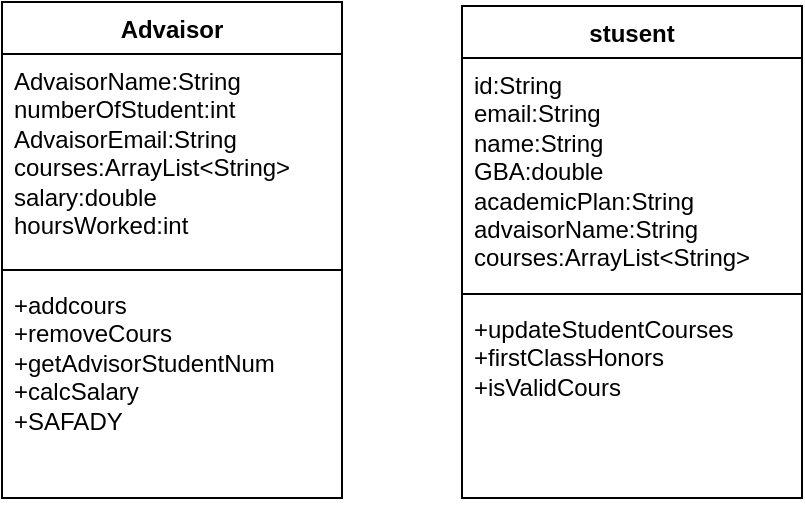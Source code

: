 <mxfile version="24.2.5" type="device">
  <diagram name="Page-1" id="929967ad-93f9-6ef4-fab6-5d389245f69c">
    <mxGraphModel dx="868" dy="1022" grid="1" gridSize="10" guides="1" tooltips="1" connect="1" arrows="1" fold="1" page="1" pageScale="1.5" pageWidth="1169" pageHeight="826" background="none" math="0" shadow="0">
      <root>
        <mxCell id="0" style=";html=1;" />
        <mxCell id="1" style=";html=1;" parent="0" />
        <mxCell id="bv0Y557g5dtvpJnbTj5W-1" value="Advaisor" style="swimlane;fontStyle=1;align=center;verticalAlign=top;childLayout=stackLayout;horizontal=1;startSize=26;horizontalStack=0;resizeParent=1;resizeParentMax=0;resizeLast=0;collapsible=1;marginBottom=0;whiteSpace=wrap;html=1;" vertex="1" parent="1">
          <mxGeometry x="520" y="680" width="170" height="248" as="geometry" />
        </mxCell>
        <mxCell id="bv0Y557g5dtvpJnbTj5W-2" value="AdvaisorName:String&lt;div&gt;numberOfStudent:int&lt;/div&gt;&lt;div&gt;AdvaisorEmail:String&lt;/div&gt;&lt;div&gt;courses:ArrayList&amp;lt;String&amp;gt;&lt;/div&gt;&lt;div&gt;salary:double&lt;/div&gt;&lt;div&gt;hoursWorked:int&lt;/div&gt;" style="text;strokeColor=none;fillColor=none;align=left;verticalAlign=top;spacingLeft=4;spacingRight=4;overflow=hidden;rotatable=0;points=[[0,0.5],[1,0.5]];portConstraint=eastwest;whiteSpace=wrap;html=1;" vertex="1" parent="bv0Y557g5dtvpJnbTj5W-1">
          <mxGeometry y="26" width="170" height="104" as="geometry" />
        </mxCell>
        <mxCell id="bv0Y557g5dtvpJnbTj5W-3" value="" style="line;strokeWidth=1;fillColor=none;align=left;verticalAlign=middle;spacingTop=-1;spacingLeft=3;spacingRight=3;rotatable=0;labelPosition=right;points=[];portConstraint=eastwest;strokeColor=inherit;" vertex="1" parent="bv0Y557g5dtvpJnbTj5W-1">
          <mxGeometry y="130" width="170" height="8" as="geometry" />
        </mxCell>
        <mxCell id="bv0Y557g5dtvpJnbTj5W-4" value="+addcours&lt;div&gt;+removeCours&lt;/div&gt;&lt;div&gt;+getAdvisorStudentNum&lt;/div&gt;&lt;div&gt;+calcSalary&lt;/div&gt;&lt;div&gt;+SAFADY&lt;/div&gt;" style="text;strokeColor=none;fillColor=none;align=left;verticalAlign=top;spacingLeft=4;spacingRight=4;overflow=hidden;rotatable=0;points=[[0,0.5],[1,0.5]];portConstraint=eastwest;whiteSpace=wrap;html=1;" vertex="1" parent="bv0Y557g5dtvpJnbTj5W-1">
          <mxGeometry y="138" width="170" height="110" as="geometry" />
        </mxCell>
        <mxCell id="bv0Y557g5dtvpJnbTj5W-5" value="stusent" style="swimlane;fontStyle=1;align=center;verticalAlign=top;childLayout=stackLayout;horizontal=1;startSize=26;horizontalStack=0;resizeParent=1;resizeParentMax=0;resizeLast=0;collapsible=1;marginBottom=0;whiteSpace=wrap;html=1;" vertex="1" parent="1">
          <mxGeometry x="750" y="682" width="170" height="246" as="geometry" />
        </mxCell>
        <mxCell id="bv0Y557g5dtvpJnbTj5W-6" value="id:String&lt;div&gt;email:String&lt;/div&gt;&lt;div&gt;name:String&lt;/div&gt;&lt;div&gt;GBA:double&lt;/div&gt;&lt;div&gt;academicPlan:String&lt;/div&gt;&lt;div&gt;advaisorName:String&lt;/div&gt;&lt;div&gt;courses:ArrayList&amp;lt;String&amp;gt;&lt;/div&gt;" style="text;strokeColor=none;fillColor=none;align=left;verticalAlign=top;spacingLeft=4;spacingRight=4;overflow=hidden;rotatable=0;points=[[0,0.5],[1,0.5]];portConstraint=eastwest;whiteSpace=wrap;html=1;" vertex="1" parent="bv0Y557g5dtvpJnbTj5W-5">
          <mxGeometry y="26" width="170" height="114" as="geometry" />
        </mxCell>
        <mxCell id="bv0Y557g5dtvpJnbTj5W-7" value="" style="line;strokeWidth=1;fillColor=none;align=left;verticalAlign=middle;spacingTop=-1;spacingLeft=3;spacingRight=3;rotatable=0;labelPosition=right;points=[];portConstraint=eastwest;strokeColor=inherit;" vertex="1" parent="bv0Y557g5dtvpJnbTj5W-5">
          <mxGeometry y="140" width="170" height="8" as="geometry" />
        </mxCell>
        <mxCell id="bv0Y557g5dtvpJnbTj5W-8" value="+updateStudentCourses&lt;div&gt;+firstClassHonors&lt;/div&gt;&lt;div&gt;+isValidCours&lt;/div&gt;" style="text;strokeColor=none;fillColor=none;align=left;verticalAlign=top;spacingLeft=4;spacingRight=4;overflow=hidden;rotatable=0;points=[[0,0.5],[1,0.5]];portConstraint=eastwest;whiteSpace=wrap;html=1;" vertex="1" parent="bv0Y557g5dtvpJnbTj5W-5">
          <mxGeometry y="148" width="170" height="98" as="geometry" />
        </mxCell>
      </root>
    </mxGraphModel>
  </diagram>
</mxfile>
